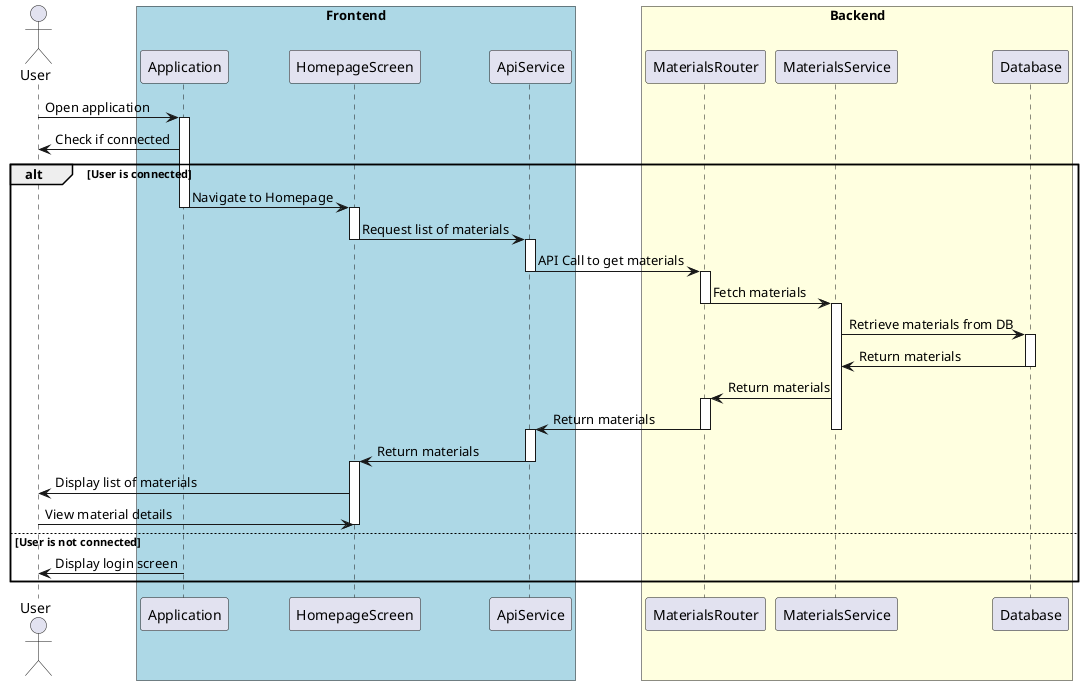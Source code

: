 @startuml

actor User

box "Frontend" #LightBlue
    participant Application as App
    participant HomepageScreen as HS
    participant ApiService as AS
end box

box "Backend" #LightYellow
    participant MaterialsRouter as MR
    participant MaterialsService as MS
    participant Database as DB
end box

User -> App: Open application
activate App
App -> User: Check if connected
alt User is connected
    App -> HS: Navigate to Homepage
    deactivate App
    activate HS
    HS -> AS: Request list of materials
    deactivate HS
    activate AS
    AS -> MR: API Call to get materials
    deactivate AS
    activate MR
    MR -> MS: Fetch materials
    deactivate MR
    activate MS
    MS -> DB: Retrieve materials from DB
    activate DB
    DB -> MS: Return materials
    deactivate DB
    MS -> MR: Return materials
    activate MR
    MR -> AS: Return materials
    deactivate MS
    deactivate MR
    activate AS
    AS -> HS: Return materials
    deactivate AS
    activate HS
    HS -> User: Display list of materials
    User -> HS: View material details
    deactivate HS
else User is not connected
    App -> User: Display login screen
    deactivate App
end

@enduml